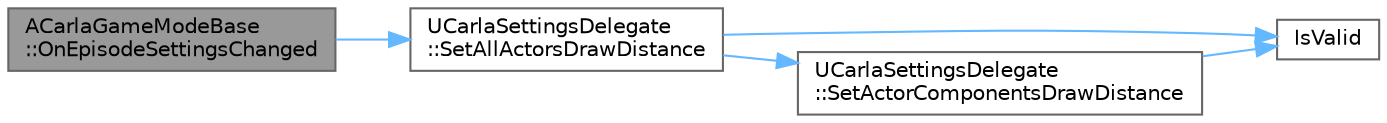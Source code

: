 digraph "ACarlaGameModeBase::OnEpisodeSettingsChanged"
{
 // INTERACTIVE_SVG=YES
 // LATEX_PDF_SIZE
  bgcolor="transparent";
  edge [fontname=Helvetica,fontsize=10,labelfontname=Helvetica,labelfontsize=10];
  node [fontname=Helvetica,fontsize=10,shape=box,height=0.2,width=0.4];
  rankdir="LR";
  Node1 [id="Node000001",label="ACarlaGameModeBase\l::OnEpisodeSettingsChanged",height=0.2,width=0.4,color="gray40", fillcolor="grey60", style="filled", fontcolor="black",tooltip=" "];
  Node1 -> Node2 [id="edge1_Node000001_Node000002",color="steelblue1",style="solid",tooltip=" "];
  Node2 [id="Node000002",label="UCarlaSettingsDelegate\l::SetAllActorsDrawDistance",height=0.2,width=0.4,color="grey40", fillcolor="white", style="filled",URL="$d4/d74/classUCarlaSettingsDelegate.html#a828bac6fa9a095bd3b9980084779184c",tooltip=" "];
  Node2 -> Node3 [id="edge2_Node000002_Node000003",color="steelblue1",style="solid",tooltip=" "];
  Node3 [id="Node000003",label="IsValid",height=0.2,width=0.4,color="grey40", fillcolor="white", style="filled",URL="$d2/d40/TrafficLightBase_8cpp.html#a1459952e95242b0c926376d0bb4692b8",tooltip=" "];
  Node2 -> Node4 [id="edge3_Node000002_Node000004",color="steelblue1",style="solid",tooltip=" "];
  Node4 [id="Node000004",label="UCarlaSettingsDelegate\l::SetActorComponentsDrawDistance",height=0.2,width=0.4,color="grey40", fillcolor="white", style="filled",URL="$d4/d74/classUCarlaSettingsDelegate.html#aec8ef3763d169c8ca4632395f8f3d219",tooltip=" "];
  Node4 -> Node3 [id="edge4_Node000004_Node000003",color="steelblue1",style="solid",tooltip=" "];
}
